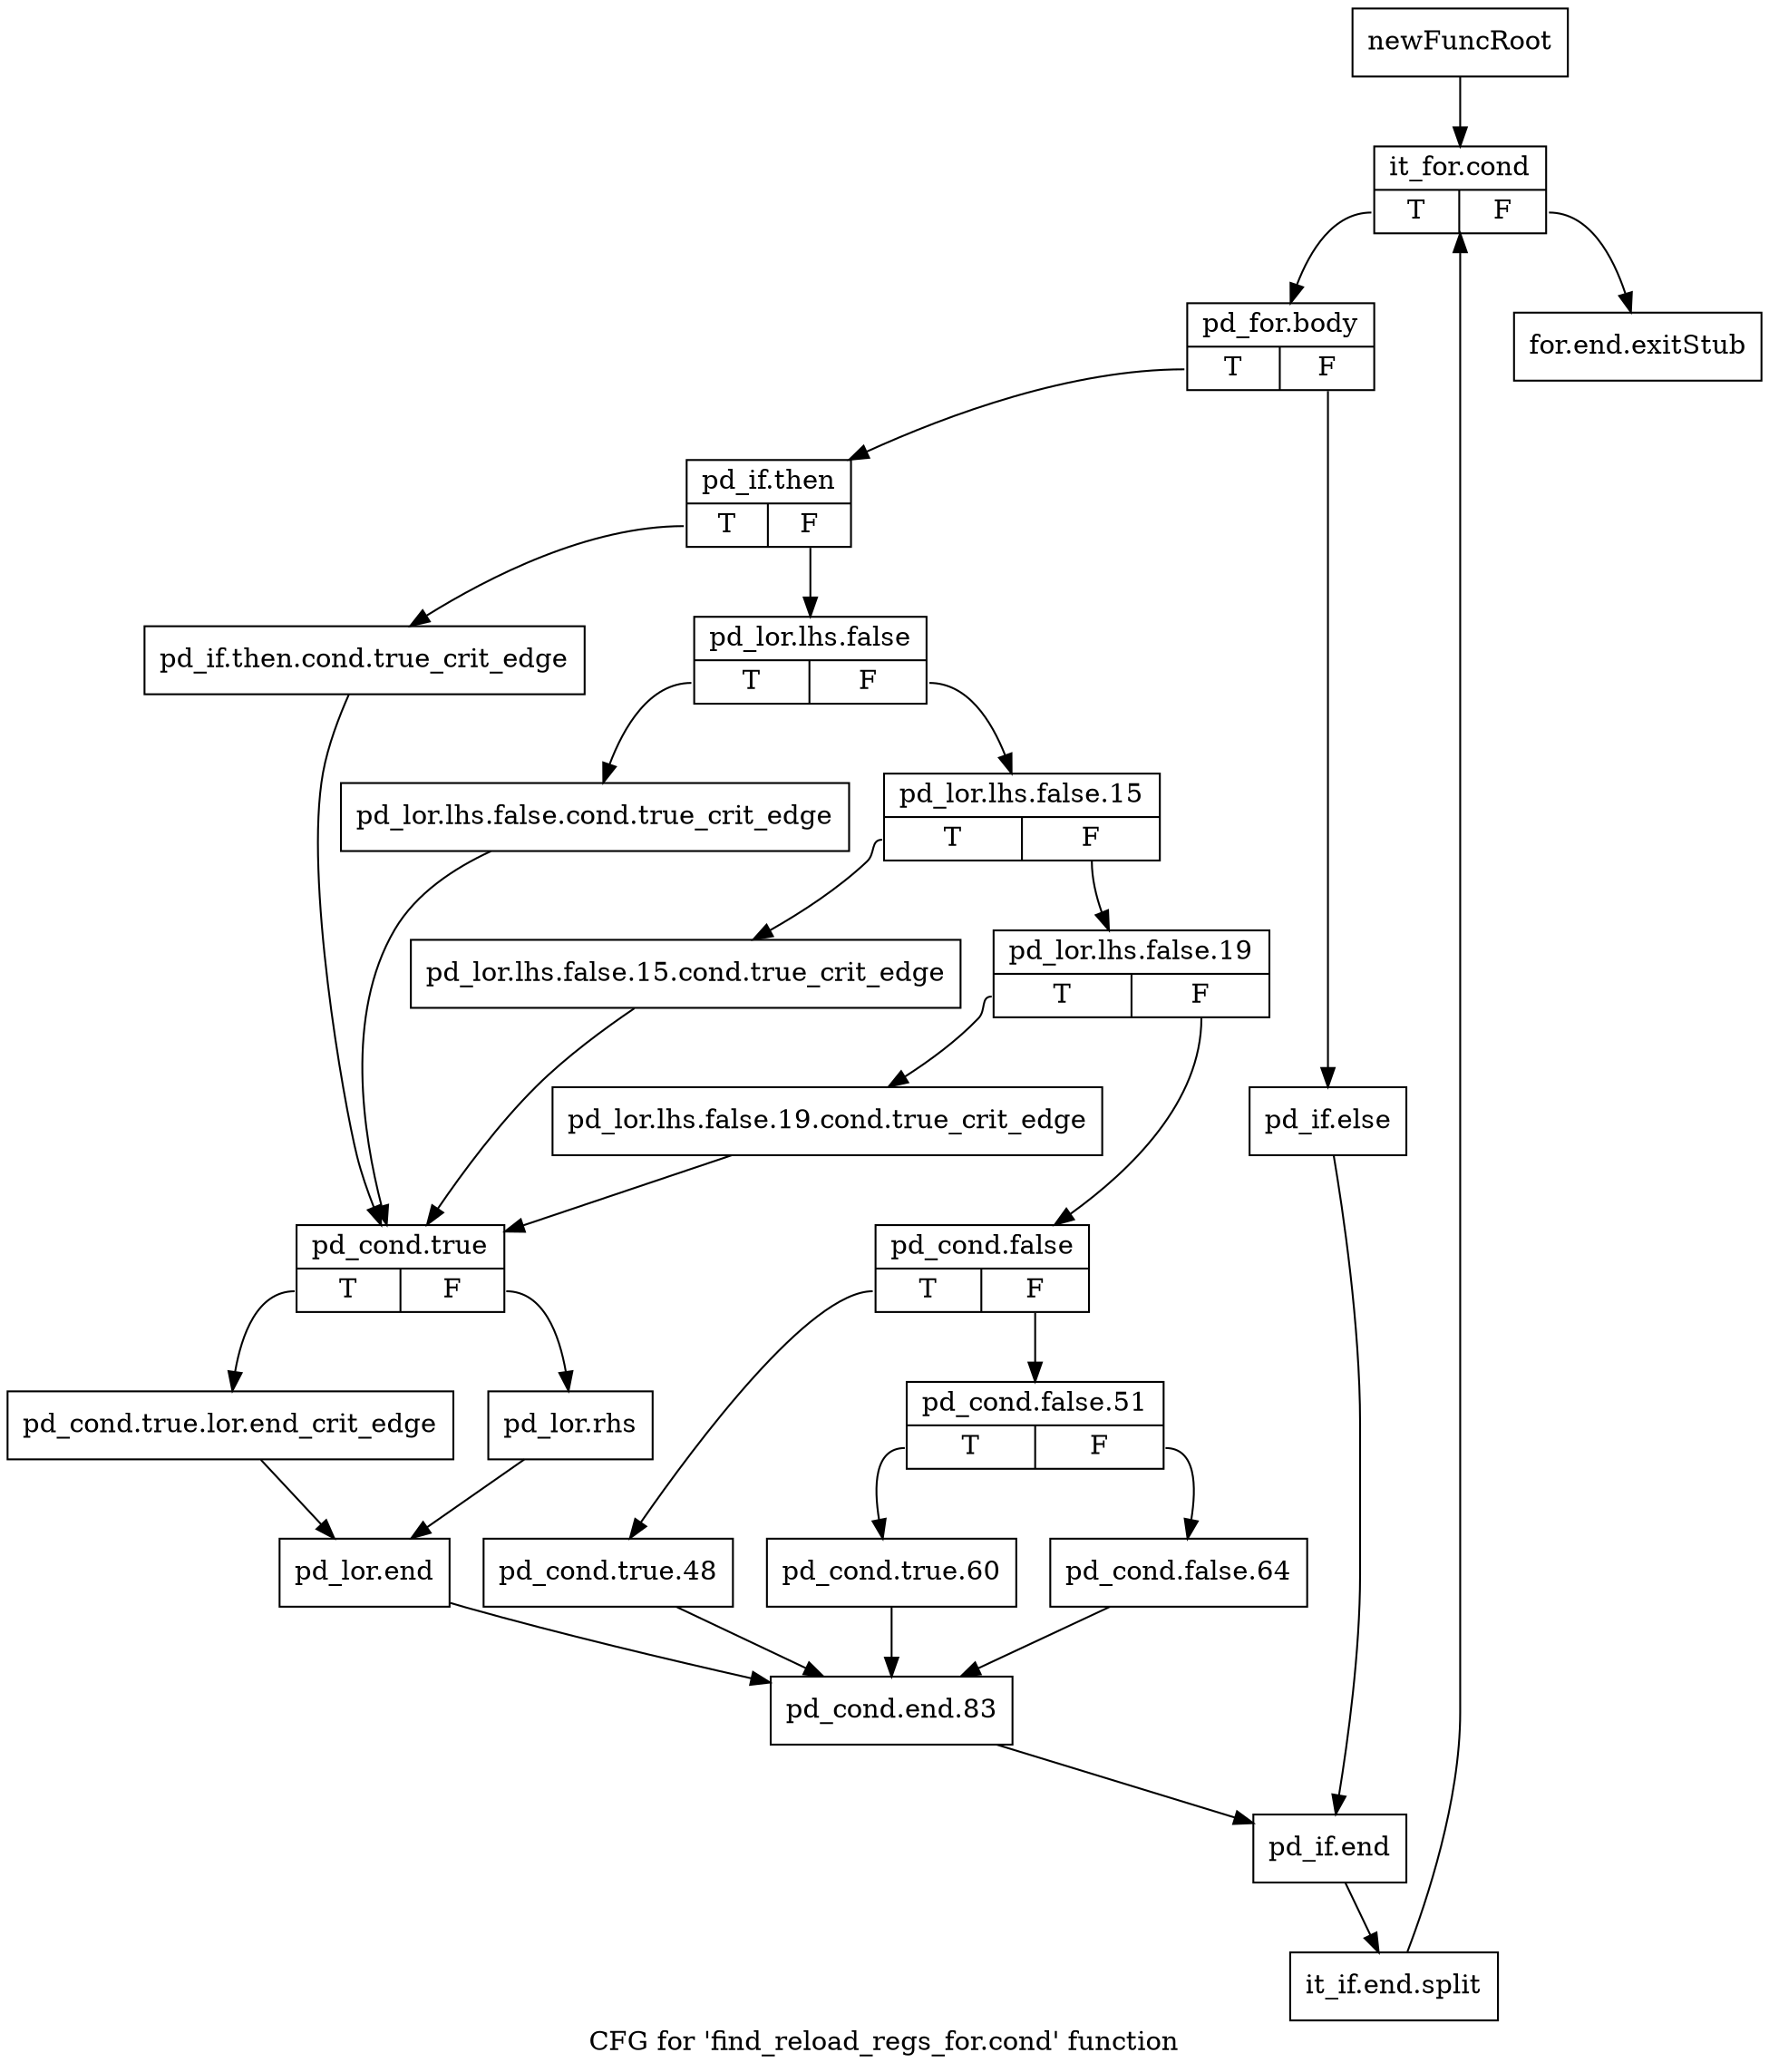 digraph "CFG for 'find_reload_regs_for.cond' function" {
	label="CFG for 'find_reload_regs_for.cond' function";

	Node0xbff7e90 [shape=record,label="{newFuncRoot}"];
	Node0xbff7e90 -> Node0xbff7f30;
	Node0xbff7ee0 [shape=record,label="{for.end.exitStub}"];
	Node0xbff7f30 [shape=record,label="{it_for.cond|{<s0>T|<s1>F}}"];
	Node0xbff7f30:s0 -> Node0xbff7f80;
	Node0xbff7f30:s1 -> Node0xbff7ee0;
	Node0xbff7f80 [shape=record,label="{pd_for.body|{<s0>T|<s1>F}}"];
	Node0xbff7f80:s0 -> Node0xbff5440;
	Node0xbff7f80:s1 -> Node0xbff7fd0;
	Node0xbff7fd0 [shape=record,label="{pd_if.else}"];
	Node0xbff7fd0 -> Node0xbff8e30;
	Node0xbff5440 [shape=record,label="{pd_if.then|{<s0>T|<s1>F}}"];
	Node0xbff5440:s0 -> Node0xbff8c50;
	Node0xbff5440:s1 -> Node0xbff88e0;
	Node0xbff88e0 [shape=record,label="{pd_lor.lhs.false|{<s0>T|<s1>F}}"];
	Node0xbff88e0:s0 -> Node0xbff8c00;
	Node0xbff88e0:s1 -> Node0xbff8930;
	Node0xbff8930 [shape=record,label="{pd_lor.lhs.false.15|{<s0>T|<s1>F}}"];
	Node0xbff8930:s0 -> Node0xbff8bb0;
	Node0xbff8930:s1 -> Node0xbff8980;
	Node0xbff8980 [shape=record,label="{pd_lor.lhs.false.19|{<s0>T|<s1>F}}"];
	Node0xbff8980:s0 -> Node0xbff8b60;
	Node0xbff8980:s1 -> Node0xbff89d0;
	Node0xbff89d0 [shape=record,label="{pd_cond.false|{<s0>T|<s1>F}}"];
	Node0xbff89d0:s0 -> Node0xbff8b10;
	Node0xbff89d0:s1 -> Node0xbff8a20;
	Node0xbff8a20 [shape=record,label="{pd_cond.false.51|{<s0>T|<s1>F}}"];
	Node0xbff8a20:s0 -> Node0xbff8ac0;
	Node0xbff8a20:s1 -> Node0xbff8a70;
	Node0xbff8a70 [shape=record,label="{pd_cond.false.64}"];
	Node0xbff8a70 -> Node0xbff8de0;
	Node0xbff8ac0 [shape=record,label="{pd_cond.true.60}"];
	Node0xbff8ac0 -> Node0xbff8de0;
	Node0xbff8b10 [shape=record,label="{pd_cond.true.48}"];
	Node0xbff8b10 -> Node0xbff8de0;
	Node0xbff8b60 [shape=record,label="{pd_lor.lhs.false.19.cond.true_crit_edge}"];
	Node0xbff8b60 -> Node0xbff8ca0;
	Node0xbff8bb0 [shape=record,label="{pd_lor.lhs.false.15.cond.true_crit_edge}"];
	Node0xbff8bb0 -> Node0xbff8ca0;
	Node0xbff8c00 [shape=record,label="{pd_lor.lhs.false.cond.true_crit_edge}"];
	Node0xbff8c00 -> Node0xbff8ca0;
	Node0xbff8c50 [shape=record,label="{pd_if.then.cond.true_crit_edge}"];
	Node0xbff8c50 -> Node0xbff8ca0;
	Node0xbff8ca0 [shape=record,label="{pd_cond.true|{<s0>T|<s1>F}}"];
	Node0xbff8ca0:s0 -> Node0xbff8d40;
	Node0xbff8ca0:s1 -> Node0xbff8cf0;
	Node0xbff8cf0 [shape=record,label="{pd_lor.rhs}"];
	Node0xbff8cf0 -> Node0xbff8d90;
	Node0xbff8d40 [shape=record,label="{pd_cond.true.lor.end_crit_edge}"];
	Node0xbff8d40 -> Node0xbff8d90;
	Node0xbff8d90 [shape=record,label="{pd_lor.end}"];
	Node0xbff8d90 -> Node0xbff8de0;
	Node0xbff8de0 [shape=record,label="{pd_cond.end.83}"];
	Node0xbff8de0 -> Node0xbff8e30;
	Node0xbff8e30 [shape=record,label="{pd_if.end}"];
	Node0xbff8e30 -> Node0xfc02630;
	Node0xfc02630 [shape=record,label="{it_if.end.split}"];
	Node0xfc02630 -> Node0xbff7f30;
}
